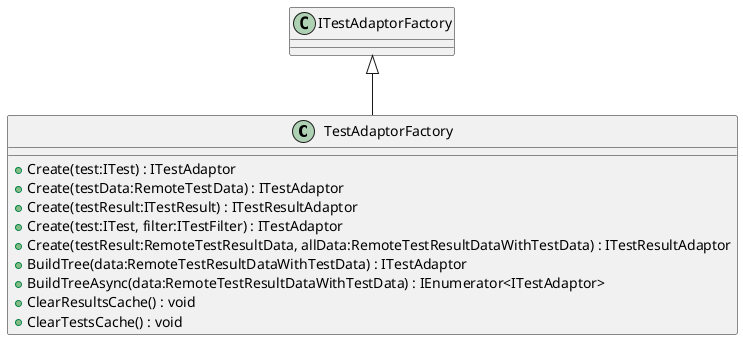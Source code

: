 @startuml
class TestAdaptorFactory {
    + Create(test:ITest) : ITestAdaptor
    + Create(testData:RemoteTestData) : ITestAdaptor
    + Create(testResult:ITestResult) : ITestResultAdaptor
    + Create(test:ITest, filter:ITestFilter) : ITestAdaptor
    + Create(testResult:RemoteTestResultData, allData:RemoteTestResultDataWithTestData) : ITestResultAdaptor
    + BuildTree(data:RemoteTestResultDataWithTestData) : ITestAdaptor
    + BuildTreeAsync(data:RemoteTestResultDataWithTestData) : IEnumerator<ITestAdaptor>
    + ClearResultsCache() : void
    + ClearTestsCache() : void
}
ITestAdaptorFactory <|-- TestAdaptorFactory
@enduml
